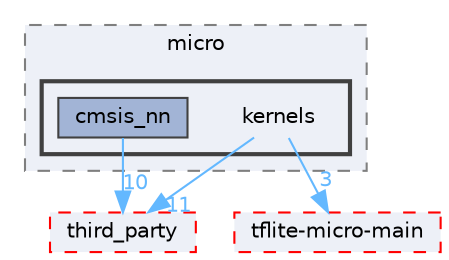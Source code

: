 digraph "Arduino/GetStartedWithMachineLearningOnArduino/tflite-micro-arduino-examples-main/src/tensorflow/lite/micro/kernels"
{
 // LATEX_PDF_SIZE
  bgcolor="transparent";
  edge [fontname=Helvetica,fontsize=10,labelfontname=Helvetica,labelfontsize=10];
  node [fontname=Helvetica,fontsize=10,shape=box,height=0.2,width=0.4];
  compound=true
  subgraph clusterdir_1b0396a7ea9813664864d85bc47e2a73 {
    graph [ bgcolor="#edf0f7", pencolor="grey50", label="micro", fontname=Helvetica,fontsize=10 style="filled,dashed", URL="dir_1b0396a7ea9813664864d85bc47e2a73.html",tooltip=""]
  subgraph clusterdir_3a964531b7ae85174d5bf2de9f763a06 {
    graph [ bgcolor="#edf0f7", pencolor="grey25", label="", fontname=Helvetica,fontsize=10 style="filled,bold", URL="dir_3a964531b7ae85174d5bf2de9f763a06.html",tooltip=""]
    dir_3a964531b7ae85174d5bf2de9f763a06 [shape=plaintext, label="kernels"];
  dir_176529cbd85ca3bc864c58aac07834ae [label="cmsis_nn", fillcolor="#a2b4d6", color="grey25", style="filled", URL="dir_176529cbd85ca3bc864c58aac07834ae.html",tooltip=""];
  }
  }
  dir_132e7ec5e48d289908f71c63bf9105bc [label="third_party", fillcolor="#edf0f7", color="red", style="filled,dashed", URL="dir_132e7ec5e48d289908f71c63bf9105bc.html",tooltip=""];
  dir_37328d0195f4d1497edc6914cc71a1c6 [label="tflite-micro-main", fillcolor="#edf0f7", color="red", style="filled,dashed", URL="dir_37328d0195f4d1497edc6914cc71a1c6.html",tooltip=""];
  dir_3a964531b7ae85174d5bf2de9f763a06->dir_132e7ec5e48d289908f71c63bf9105bc [headlabel="11", labeldistance=1.5 headhref="dir_000160_000342.html" href="dir_000160_000342.html" color="steelblue1" fontcolor="steelblue1"];
  dir_3a964531b7ae85174d5bf2de9f763a06->dir_37328d0195f4d1497edc6914cc71a1c6 [headlabel="3", labeldistance=1.5 headhref="dir_000160_000336.html" href="dir_000160_000336.html" color="steelblue1" fontcolor="steelblue1"];
  dir_176529cbd85ca3bc864c58aac07834ae->dir_132e7ec5e48d289908f71c63bf9105bc [headlabel="10", labeldistance=1.5 headhref="dir_000053_000342.html" href="dir_000053_000342.html" color="steelblue1" fontcolor="steelblue1"];
}
